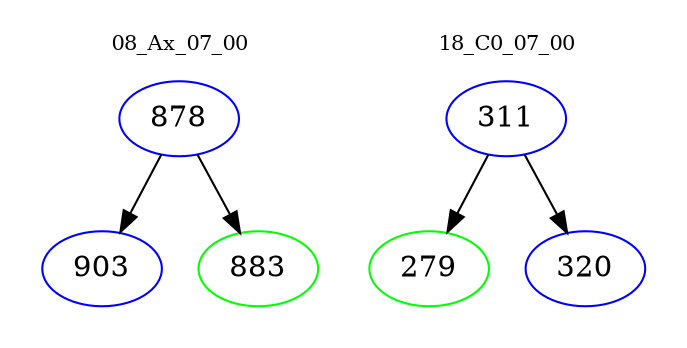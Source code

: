 digraph{
subgraph cluster_0 {
color = white
label = "08_Ax_07_00";
fontsize=10;
T0_878 [label="878", color="blue"]
T0_878 -> T0_903 [color="black"]
T0_903 [label="903", color="blue"]
T0_878 -> T0_883 [color="black"]
T0_883 [label="883", color="green"]
}
subgraph cluster_1 {
color = white
label = "18_C0_07_00";
fontsize=10;
T1_311 [label="311", color="blue"]
T1_311 -> T1_279 [color="black"]
T1_279 [label="279", color="green"]
T1_311 -> T1_320 [color="black"]
T1_320 [label="320", color="blue"]
}
}
